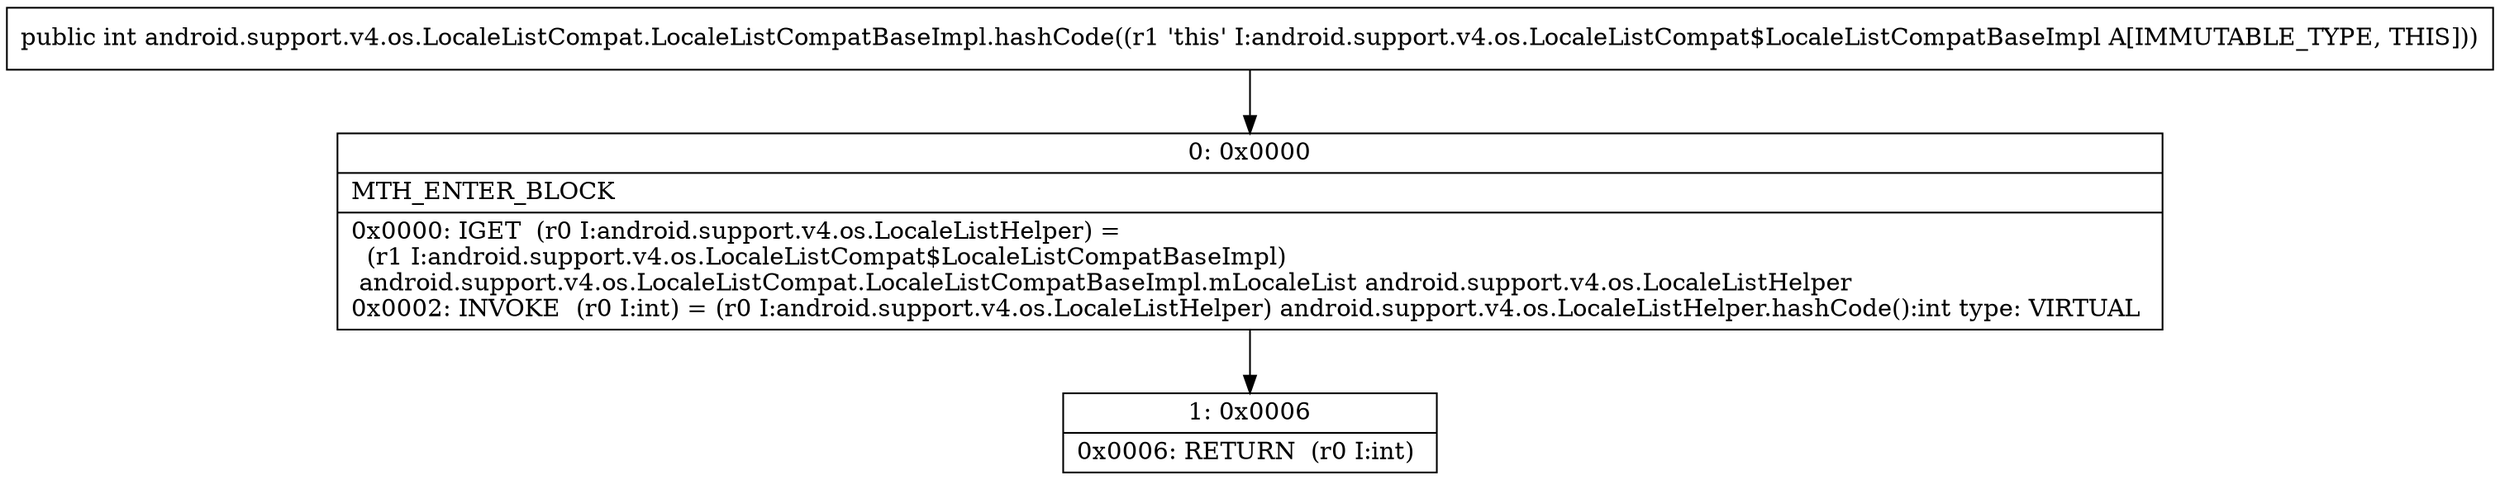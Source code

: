 digraph "CFG forandroid.support.v4.os.LocaleListCompat.LocaleListCompatBaseImpl.hashCode()I" {
Node_0 [shape=record,label="{0\:\ 0x0000|MTH_ENTER_BLOCK\l|0x0000: IGET  (r0 I:android.support.v4.os.LocaleListHelper) = \l  (r1 I:android.support.v4.os.LocaleListCompat$LocaleListCompatBaseImpl)\l android.support.v4.os.LocaleListCompat.LocaleListCompatBaseImpl.mLocaleList android.support.v4.os.LocaleListHelper \l0x0002: INVOKE  (r0 I:int) = (r0 I:android.support.v4.os.LocaleListHelper) android.support.v4.os.LocaleListHelper.hashCode():int type: VIRTUAL \l}"];
Node_1 [shape=record,label="{1\:\ 0x0006|0x0006: RETURN  (r0 I:int) \l}"];
MethodNode[shape=record,label="{public int android.support.v4.os.LocaleListCompat.LocaleListCompatBaseImpl.hashCode((r1 'this' I:android.support.v4.os.LocaleListCompat$LocaleListCompatBaseImpl A[IMMUTABLE_TYPE, THIS])) }"];
MethodNode -> Node_0;
Node_0 -> Node_1;
}

